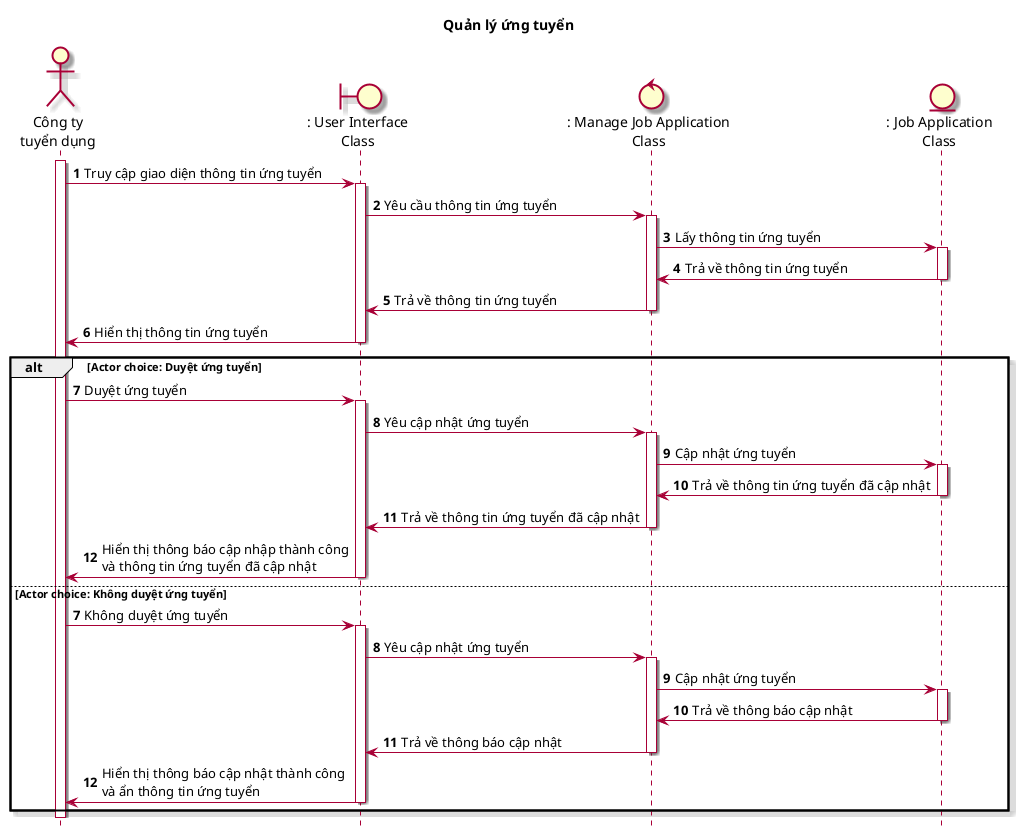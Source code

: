 @startuml SeqQuanLyUngTuyen

skin rose
hide footbox
title Quản lý ứng tuyển

actor "Công ty\ntuyển dụng" as congTyTuyenDung
boundary ": User Interface\nClass" as userInterface
control ": Manage Job Application\nClass" as manageJobApplication
entity ": Job Application\nClass" as jobApplication

autonumber
congTyTuyenDung++
congTyTuyenDung -> userInterface++: Truy cập giao diện thông tin ứng tuyển
userInterface -> manageJobApplication++: Yêu cầu thông tin ứng tuyển
manageJobApplication -> jobApplication++: Lấy thông tin ứng tuyển
jobApplication -> manageJobApplication--: Trả về thông tin ứng tuyển
manageJobApplication -> userInterface--: Trả về thông tin ứng tuyển
userInterface -> congTyTuyenDung--: Hiển thị thông tin ứng tuyển
alt Actor choice: Duyệt ứng tuyển
    congTyTuyenDung -> userInterface++: Duyệt ứng tuyển
    userInterface -> manageJobApplication++: Yêu cập nhật ứng tuyển
    manageJobApplication -> jobApplication++: Cập nhật ứng tuyển
    jobApplication -> manageJobApplication--: Trả về thông tin ứng tuyển đã cập nhật
    manageJobApplication -> userInterface--: Trả về thông tin ứng tuyển đã cập nhật
    userInterface -> congTyTuyenDung--: Hiển thị thông báo cập nhập thành công\nvà thông tin ứng tuyển đã cập nhật
else Actor choice: Không duyệt ứng tuyển
    autonumber 7
    congTyTuyenDung -> userInterface++: Không duyệt ứng tuyển
    userInterface -> manageJobApplication++: Yêu cập nhật ứng tuyển
    manageJobApplication -> jobApplication++: Cập nhật ứng tuyển
    jobApplication -> manageJobApplication--: Trả về thông báo cập nhật
    manageJobApplication -> userInterface--: Trả về thông báo cập nhật
    userInterface -> congTyTuyenDung--: Hiển thị thông báo cập nhật thành công\nvà ẩn thông tin ứng tuyển
end
congTyTuyenDung--

@enduml
